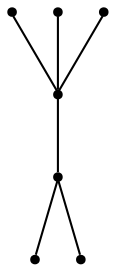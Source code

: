 graph {
  node [shape=point,comment="{\"directed\":false,\"doi\":\"10.1007/978-3-030-92931-2_22\",\"figure\":\"7 (4)\"}"]

  v0 [pos="528.109121649123,1384.5742341501825"]
  v1 [pos="481.33917275392923,1480.4602278366815"]
  v2 [pos="481.3391727539293,1288.689289659717"]
  v3 [pos="421.42546612637,1384.5742341501825"]
  v4 [pos="371.3383320393385,1478.7714355427702"]
  v5 [pos="371.3383320393385,1290.3770327575949"]
  v6 [pos="314.74181060361695,1384.5742341501823"]

  v6 -- v3 [id="-2",pos="314.74181060361695,1384.5742341501823 421.42546612637,1384.5742341501825 421.42546612637,1384.5742341501825 421.42546612637,1384.5742341501825"]
  v3 -- v0 [id="-3",pos="421.42546612637,1384.5742341501825 528.109121649123,1384.5742341501825 528.109121649123,1384.5742341501825 528.109121649123,1384.5742341501825"]
  v4 -- v3 [id="-7",pos="371.3383320393385,1478.7714355427702 421.42546612637,1384.5742341501825 421.42546612637,1384.5742341501825 421.42546612637,1384.5742341501825"]
  v5 -- v3 [id="-10",pos="371.3383320393385,1290.3770327575949 421.42546612637,1384.5742341501825 421.42546612637,1384.5742341501825 421.42546612637,1384.5742341501825"]
  v0 -- v1 [id="-12",pos="528.109121649123,1384.5742341501825 481.33917275392923,1480.4602278366815 481.33917275392923,1480.4602278366815 481.33917275392923,1480.4602278366815"]
  v0 -- v2 [id="-14",pos="528.109121649123,1384.5742341501825 481.3391727539293,1288.689289659717 481.3391727539293,1288.689289659717 481.3391727539293,1288.689289659717"]
}